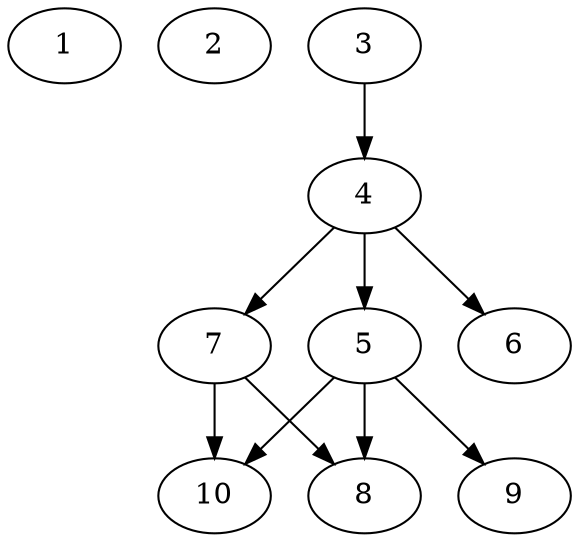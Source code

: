 // DAG automatically generated by daggen at Tue Aug  6 16:21:19 2019
// ./daggen --dot -n 10 --ccr 0.3 --fat 0.6 --regular 0.5 --density 0.6 --mindata 5242880 --maxdata 52428800 
digraph G {
  1 [size="167843840", alpha="0.14", expect_size="50353152"] 
  2 [size="43735040", alpha="0.12", expect_size="13120512"] 
  3 [size="70550187", alpha="0.01", expect_size="21165056"] 
  3 -> 4 [size ="21165056"]
  4 [size="49370453", alpha="0.18", expect_size="14811136"] 
  4 -> 5 [size ="14811136"]
  4 -> 6 [size ="14811136"]
  4 -> 7 [size ="14811136"]
  5 [size="162286933", alpha="0.07", expect_size="48686080"] 
  5 -> 8 [size ="48686080"]
  5 -> 9 [size ="48686080"]
  5 -> 10 [size ="48686080"]
  6 [size="42134187", alpha="0.03", expect_size="12640256"] 
  7 [size="20872533", alpha="0.20", expect_size="6261760"] 
  7 -> 8 [size ="6261760"]
  7 -> 10 [size ="6261760"]
  8 [size="47878827", alpha="0.04", expect_size="14363648"] 
  9 [size="120347307", alpha="0.03", expect_size="36104192"] 
  10 [size="62859947", alpha="0.18", expect_size="18857984"] 
}
